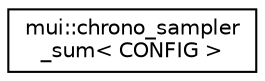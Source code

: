 digraph "Graphical Class Hierarchy"
{
 // LATEX_PDF_SIZE
  edge [fontname="Helvetica",fontsize="10",labelfontname="Helvetica",labelfontsize="10"];
  node [fontname="Helvetica",fontsize="10",shape=record];
  rankdir="LR";
  Node0 [label="mui::chrono_sampler\l_sum\< CONFIG \>",height=0.2,width=0.4,color="black", fillcolor="white", style="filled",URL="$classmui_1_1chrono__sampler__sum.html",tooltip=" "];
}
